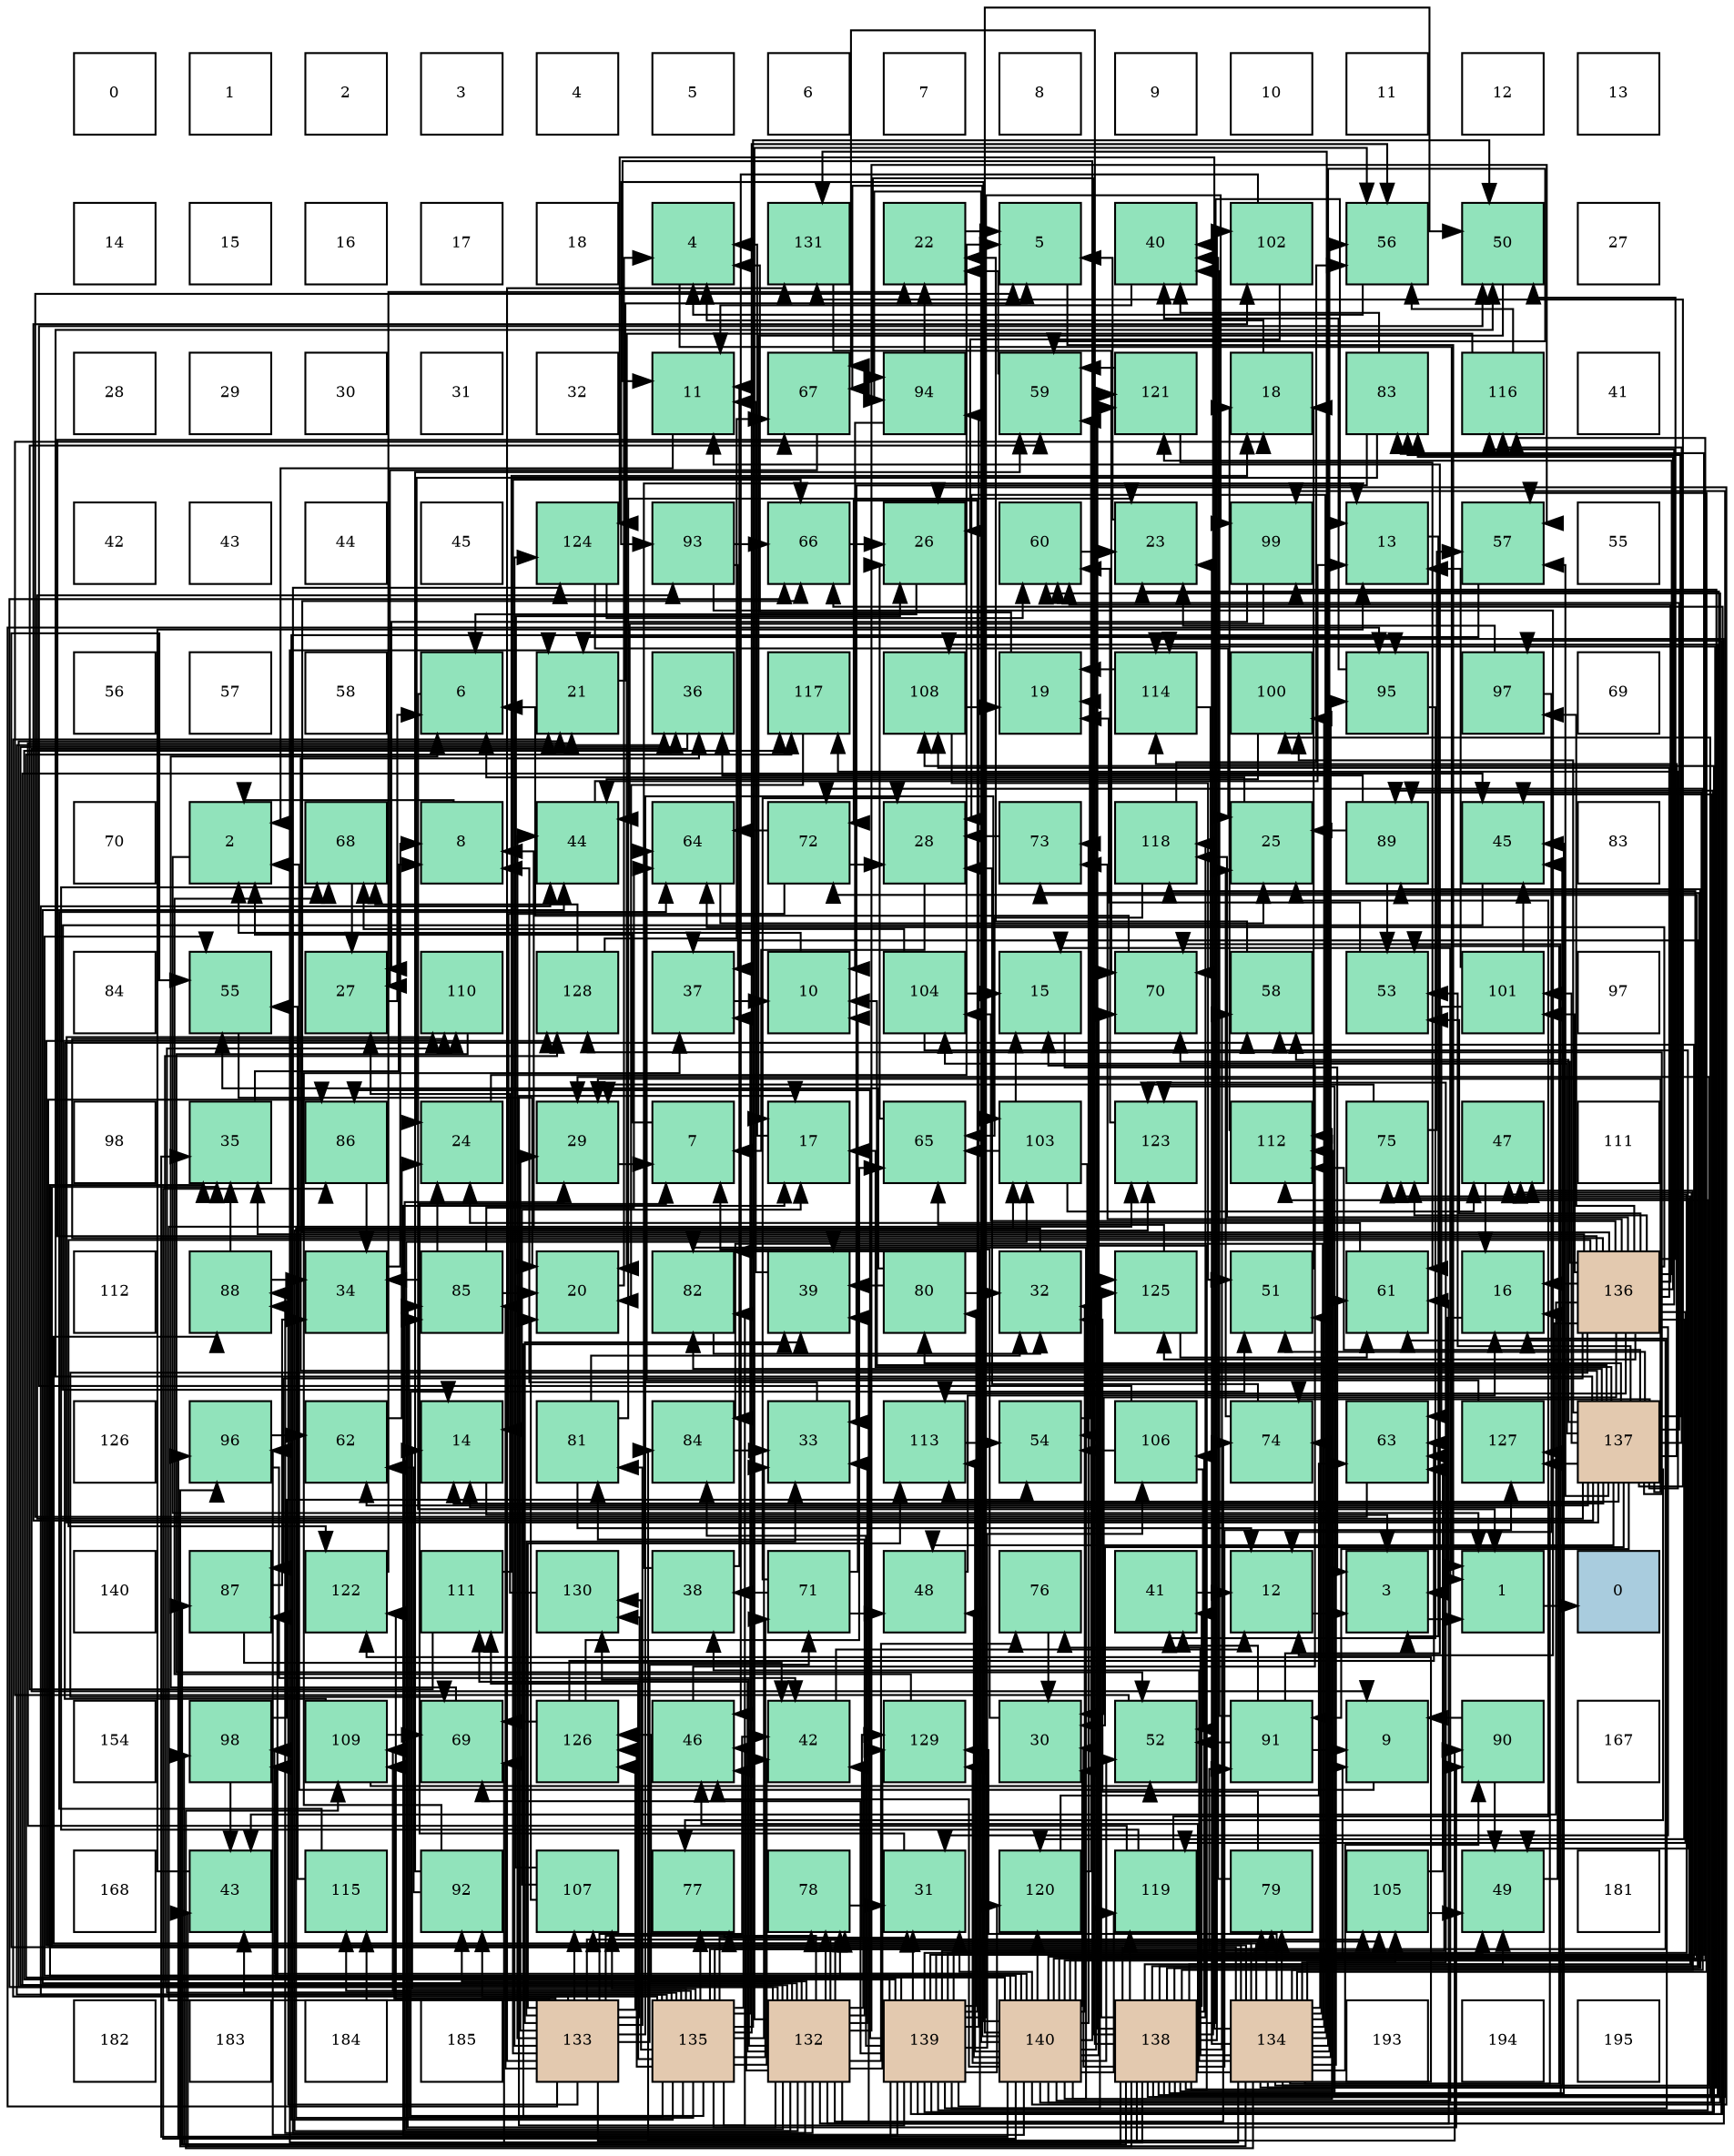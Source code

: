 digraph layout{
 rankdir=TB;
 splines=ortho;
 node [style=filled shape=square fixedsize=true width=0.6];
0[label="0", fontsize=8, fillcolor="#ffffff"];
1[label="1", fontsize=8, fillcolor="#ffffff"];
2[label="2", fontsize=8, fillcolor="#ffffff"];
3[label="3", fontsize=8, fillcolor="#ffffff"];
4[label="4", fontsize=8, fillcolor="#ffffff"];
5[label="5", fontsize=8, fillcolor="#ffffff"];
6[label="6", fontsize=8, fillcolor="#ffffff"];
7[label="7", fontsize=8, fillcolor="#ffffff"];
8[label="8", fontsize=8, fillcolor="#ffffff"];
9[label="9", fontsize=8, fillcolor="#ffffff"];
10[label="10", fontsize=8, fillcolor="#ffffff"];
11[label="11", fontsize=8, fillcolor="#ffffff"];
12[label="12", fontsize=8, fillcolor="#ffffff"];
13[label="13", fontsize=8, fillcolor="#ffffff"];
14[label="14", fontsize=8, fillcolor="#ffffff"];
15[label="15", fontsize=8, fillcolor="#ffffff"];
16[label="16", fontsize=8, fillcolor="#ffffff"];
17[label="17", fontsize=8, fillcolor="#ffffff"];
18[label="18", fontsize=8, fillcolor="#ffffff"];
19[label="4", fontsize=8, fillcolor="#91e3bb"];
20[label="131", fontsize=8, fillcolor="#91e3bb"];
21[label="22", fontsize=8, fillcolor="#91e3bb"];
22[label="5", fontsize=8, fillcolor="#91e3bb"];
23[label="40", fontsize=8, fillcolor="#91e3bb"];
24[label="102", fontsize=8, fillcolor="#91e3bb"];
25[label="56", fontsize=8, fillcolor="#91e3bb"];
26[label="50", fontsize=8, fillcolor="#91e3bb"];
27[label="27", fontsize=8, fillcolor="#ffffff"];
28[label="28", fontsize=8, fillcolor="#ffffff"];
29[label="29", fontsize=8, fillcolor="#ffffff"];
30[label="30", fontsize=8, fillcolor="#ffffff"];
31[label="31", fontsize=8, fillcolor="#ffffff"];
32[label="32", fontsize=8, fillcolor="#ffffff"];
33[label="11", fontsize=8, fillcolor="#91e3bb"];
34[label="67", fontsize=8, fillcolor="#91e3bb"];
35[label="94", fontsize=8, fillcolor="#91e3bb"];
36[label="59", fontsize=8, fillcolor="#91e3bb"];
37[label="121", fontsize=8, fillcolor="#91e3bb"];
38[label="18", fontsize=8, fillcolor="#91e3bb"];
39[label="83", fontsize=8, fillcolor="#91e3bb"];
40[label="116", fontsize=8, fillcolor="#91e3bb"];
41[label="41", fontsize=8, fillcolor="#ffffff"];
42[label="42", fontsize=8, fillcolor="#ffffff"];
43[label="43", fontsize=8, fillcolor="#ffffff"];
44[label="44", fontsize=8, fillcolor="#ffffff"];
45[label="45", fontsize=8, fillcolor="#ffffff"];
46[label="124", fontsize=8, fillcolor="#91e3bb"];
47[label="93", fontsize=8, fillcolor="#91e3bb"];
48[label="66", fontsize=8, fillcolor="#91e3bb"];
49[label="26", fontsize=8, fillcolor="#91e3bb"];
50[label="60", fontsize=8, fillcolor="#91e3bb"];
51[label="23", fontsize=8, fillcolor="#91e3bb"];
52[label="99", fontsize=8, fillcolor="#91e3bb"];
53[label="13", fontsize=8, fillcolor="#91e3bb"];
54[label="57", fontsize=8, fillcolor="#91e3bb"];
55[label="55", fontsize=8, fillcolor="#ffffff"];
56[label="56", fontsize=8, fillcolor="#ffffff"];
57[label="57", fontsize=8, fillcolor="#ffffff"];
58[label="58", fontsize=8, fillcolor="#ffffff"];
59[label="6", fontsize=8, fillcolor="#91e3bb"];
60[label="21", fontsize=8, fillcolor="#91e3bb"];
61[label="36", fontsize=8, fillcolor="#91e3bb"];
62[label="117", fontsize=8, fillcolor="#91e3bb"];
63[label="108", fontsize=8, fillcolor="#91e3bb"];
64[label="19", fontsize=8, fillcolor="#91e3bb"];
65[label="114", fontsize=8, fillcolor="#91e3bb"];
66[label="100", fontsize=8, fillcolor="#91e3bb"];
67[label="95", fontsize=8, fillcolor="#91e3bb"];
68[label="97", fontsize=8, fillcolor="#91e3bb"];
69[label="69", fontsize=8, fillcolor="#ffffff"];
70[label="70", fontsize=8, fillcolor="#ffffff"];
71[label="2", fontsize=8, fillcolor="#91e3bb"];
72[label="68", fontsize=8, fillcolor="#91e3bb"];
73[label="8", fontsize=8, fillcolor="#91e3bb"];
74[label="44", fontsize=8, fillcolor="#91e3bb"];
75[label="64", fontsize=8, fillcolor="#91e3bb"];
76[label="72", fontsize=8, fillcolor="#91e3bb"];
77[label="28", fontsize=8, fillcolor="#91e3bb"];
78[label="73", fontsize=8, fillcolor="#91e3bb"];
79[label="118", fontsize=8, fillcolor="#91e3bb"];
80[label="25", fontsize=8, fillcolor="#91e3bb"];
81[label="89", fontsize=8, fillcolor="#91e3bb"];
82[label="45", fontsize=8, fillcolor="#91e3bb"];
83[label="83", fontsize=8, fillcolor="#ffffff"];
84[label="84", fontsize=8, fillcolor="#ffffff"];
85[label="55", fontsize=8, fillcolor="#91e3bb"];
86[label="27", fontsize=8, fillcolor="#91e3bb"];
87[label="110", fontsize=8, fillcolor="#91e3bb"];
88[label="128", fontsize=8, fillcolor="#91e3bb"];
89[label="37", fontsize=8, fillcolor="#91e3bb"];
90[label="10", fontsize=8, fillcolor="#91e3bb"];
91[label="104", fontsize=8, fillcolor="#91e3bb"];
92[label="15", fontsize=8, fillcolor="#91e3bb"];
93[label="70", fontsize=8, fillcolor="#91e3bb"];
94[label="58", fontsize=8, fillcolor="#91e3bb"];
95[label="53", fontsize=8, fillcolor="#91e3bb"];
96[label="101", fontsize=8, fillcolor="#91e3bb"];
97[label="97", fontsize=8, fillcolor="#ffffff"];
98[label="98", fontsize=8, fillcolor="#ffffff"];
99[label="35", fontsize=8, fillcolor="#91e3bb"];
100[label="86", fontsize=8, fillcolor="#91e3bb"];
101[label="24", fontsize=8, fillcolor="#91e3bb"];
102[label="29", fontsize=8, fillcolor="#91e3bb"];
103[label="7", fontsize=8, fillcolor="#91e3bb"];
104[label="17", fontsize=8, fillcolor="#91e3bb"];
105[label="65", fontsize=8, fillcolor="#91e3bb"];
106[label="103", fontsize=8, fillcolor="#91e3bb"];
107[label="123", fontsize=8, fillcolor="#91e3bb"];
108[label="112", fontsize=8, fillcolor="#91e3bb"];
109[label="75", fontsize=8, fillcolor="#91e3bb"];
110[label="47", fontsize=8, fillcolor="#91e3bb"];
111[label="111", fontsize=8, fillcolor="#ffffff"];
112[label="112", fontsize=8, fillcolor="#ffffff"];
113[label="88", fontsize=8, fillcolor="#91e3bb"];
114[label="34", fontsize=8, fillcolor="#91e3bb"];
115[label="85", fontsize=8, fillcolor="#91e3bb"];
116[label="20", fontsize=8, fillcolor="#91e3bb"];
117[label="82", fontsize=8, fillcolor="#91e3bb"];
118[label="39", fontsize=8, fillcolor="#91e3bb"];
119[label="80", fontsize=8, fillcolor="#91e3bb"];
120[label="32", fontsize=8, fillcolor="#91e3bb"];
121[label="125", fontsize=8, fillcolor="#91e3bb"];
122[label="51", fontsize=8, fillcolor="#91e3bb"];
123[label="61", fontsize=8, fillcolor="#91e3bb"];
124[label="16", fontsize=8, fillcolor="#91e3bb"];
125[label="136", fontsize=8, fillcolor="#e3c9af"];
126[label="126", fontsize=8, fillcolor="#ffffff"];
127[label="96", fontsize=8, fillcolor="#91e3bb"];
128[label="62", fontsize=8, fillcolor="#91e3bb"];
129[label="14", fontsize=8, fillcolor="#91e3bb"];
130[label="81", fontsize=8, fillcolor="#91e3bb"];
131[label="84", fontsize=8, fillcolor="#91e3bb"];
132[label="33", fontsize=8, fillcolor="#91e3bb"];
133[label="113", fontsize=8, fillcolor="#91e3bb"];
134[label="54", fontsize=8, fillcolor="#91e3bb"];
135[label="106", fontsize=8, fillcolor="#91e3bb"];
136[label="74", fontsize=8, fillcolor="#91e3bb"];
137[label="63", fontsize=8, fillcolor="#91e3bb"];
138[label="127", fontsize=8, fillcolor="#91e3bb"];
139[label="137", fontsize=8, fillcolor="#e3c9af"];
140[label="140", fontsize=8, fillcolor="#ffffff"];
141[label="87", fontsize=8, fillcolor="#91e3bb"];
142[label="122", fontsize=8, fillcolor="#91e3bb"];
143[label="111", fontsize=8, fillcolor="#91e3bb"];
144[label="130", fontsize=8, fillcolor="#91e3bb"];
145[label="38", fontsize=8, fillcolor="#91e3bb"];
146[label="71", fontsize=8, fillcolor="#91e3bb"];
147[label="48", fontsize=8, fillcolor="#91e3bb"];
148[label="76", fontsize=8, fillcolor="#91e3bb"];
149[label="41", fontsize=8, fillcolor="#91e3bb"];
150[label="12", fontsize=8, fillcolor="#91e3bb"];
151[label="3", fontsize=8, fillcolor="#91e3bb"];
152[label="1", fontsize=8, fillcolor="#91e3bb"];
153[label="0", fontsize=8, fillcolor="#a9ccde"];
154[label="154", fontsize=8, fillcolor="#ffffff"];
155[label="98", fontsize=8, fillcolor="#91e3bb"];
156[label="109", fontsize=8, fillcolor="#91e3bb"];
157[label="69", fontsize=8, fillcolor="#91e3bb"];
158[label="126", fontsize=8, fillcolor="#91e3bb"];
159[label="46", fontsize=8, fillcolor="#91e3bb"];
160[label="42", fontsize=8, fillcolor="#91e3bb"];
161[label="129", fontsize=8, fillcolor="#91e3bb"];
162[label="30", fontsize=8, fillcolor="#91e3bb"];
163[label="52", fontsize=8, fillcolor="#91e3bb"];
164[label="91", fontsize=8, fillcolor="#91e3bb"];
165[label="9", fontsize=8, fillcolor="#91e3bb"];
166[label="90", fontsize=8, fillcolor="#91e3bb"];
167[label="167", fontsize=8, fillcolor="#ffffff"];
168[label="168", fontsize=8, fillcolor="#ffffff"];
169[label="43", fontsize=8, fillcolor="#91e3bb"];
170[label="115", fontsize=8, fillcolor="#91e3bb"];
171[label="92", fontsize=8, fillcolor="#91e3bb"];
172[label="107", fontsize=8, fillcolor="#91e3bb"];
173[label="77", fontsize=8, fillcolor="#91e3bb"];
174[label="78", fontsize=8, fillcolor="#91e3bb"];
175[label="31", fontsize=8, fillcolor="#91e3bb"];
176[label="120", fontsize=8, fillcolor="#91e3bb"];
177[label="119", fontsize=8, fillcolor="#91e3bb"];
178[label="79", fontsize=8, fillcolor="#91e3bb"];
179[label="105", fontsize=8, fillcolor="#91e3bb"];
180[label="49", fontsize=8, fillcolor="#91e3bb"];
181[label="181", fontsize=8, fillcolor="#ffffff"];
182[label="182", fontsize=8, fillcolor="#ffffff"];
183[label="183", fontsize=8, fillcolor="#ffffff"];
184[label="184", fontsize=8, fillcolor="#ffffff"];
185[label="185", fontsize=8, fillcolor="#ffffff"];
186[label="133", fontsize=8, fillcolor="#e3c9af"];
187[label="135", fontsize=8, fillcolor="#e3c9af"];
188[label="132", fontsize=8, fillcolor="#e3c9af"];
189[label="139", fontsize=8, fillcolor="#e3c9af"];
190[label="140", fontsize=8, fillcolor="#e3c9af"];
191[label="138", fontsize=8, fillcolor="#e3c9af"];
192[label="134", fontsize=8, fillcolor="#e3c9af"];
193[label="193", fontsize=8, fillcolor="#ffffff"];
194[label="194", fontsize=8, fillcolor="#ffffff"];
195[label="195", fontsize=8, fillcolor="#ffffff"];
edge [constraint=false, style=vis];152 -> 153;
71 -> 152;
151 -> 152;
19 -> 152;
22 -> 152;
59 -> 152;
103 -> 71;
73 -> 71;
165 -> 71;
90 -> 71;
33 -> 71;
150 -> 151;
53 -> 151;
129 -> 151;
92 -> 151;
124 -> 151;
104 -> 19;
38 -> 19;
64 -> 19;
116 -> 19;
60 -> 22;
21 -> 22;
51 -> 22;
101 -> 22;
80 -> 59;
49 -> 59;
86 -> 59;
77 -> 103;
102 -> 103;
162 -> 103;
175 -> 103;
120 -> 73;
132 -> 73;
114 -> 73;
99 -> 73;
61 -> 165;
89 -> 90;
145 -> 33;
145 -> 53;
118 -> 33;
23 -> 33;
149 -> 150;
160 -> 150;
169 -> 53;
74 -> 53;
82 -> 129;
159 -> 92;
110 -> 124;
147 -> 124;
180 -> 124;
26 -> 104;
122 -> 38;
163 -> 38;
95 -> 64;
134 -> 64;
85 -> 116;
25 -> 19;
54 -> 60;
94 -> 21;
36 -> 21;
50 -> 51;
123 -> 101;
128 -> 101;
137 -> 22;
75 -> 80;
105 -> 49;
48 -> 49;
34 -> 86;
72 -> 86;
157 -> 59;
93 -> 59;
146 -> 90;
146 -> 77;
146 -> 145;
146 -> 147;
76 -> 129;
76 -> 77;
76 -> 75;
78 -> 77;
136 -> 80;
136 -> 77;
109 -> 102;
109 -> 54;
148 -> 162;
173 -> 175;
174 -> 175;
178 -> 120;
178 -> 23;
119 -> 120;
119 -> 118;
119 -> 85;
130 -> 150;
130 -> 51;
130 -> 120;
117 -> 120;
39 -> 101;
39 -> 132;
39 -> 23;
131 -> 132;
115 -> 116;
115 -> 101;
115 -> 114;
115 -> 75;
100 -> 114;
141 -> 114;
141 -> 160;
113 -> 114;
113 -> 99;
81 -> 80;
81 -> 61;
81 -> 95;
166 -> 165;
166 -> 180;
164 -> 165;
164 -> 33;
164 -> 23;
164 -> 149;
164 -> 163;
171 -> 89;
171 -> 36;
171 -> 128;
47 -> 150;
47 -> 89;
47 -> 48;
35 -> 90;
35 -> 21;
67 -> 23;
67 -> 149;
127 -> 160;
127 -> 128;
68 -> 150;
68 -> 51;
155 -> 169;
155 -> 134;
52 -> 86;
52 -> 74;
66 -> 74;
96 -> 53;
96 -> 82;
96 -> 137;
24 -> 49;
24 -> 159;
106 -> 92;
106 -> 110;
106 -> 134;
106 -> 105;
91 -> 92;
91 -> 180;
91 -> 72;
179 -> 180;
179 -> 137;
135 -> 26;
135 -> 163;
135 -> 134;
172 -> 104;
172 -> 116;
172 -> 49;
63 -> 64;
63 -> 122;
156 -> 163;
156 -> 94;
156 -> 157;
87 -> 163;
143 -> 38;
143 -> 36;
108 -> 38;
133 -> 134;
65 -> 64;
65 -> 93;
170 -> 85;
170 -> 75;
40 -> 116;
40 -> 25;
62 -> 116;
79 -> 25;
79 -> 105;
177 -> 60;
177 -> 80;
177 -> 72;
176 -> 36;
176 -> 137;
37 -> 36;
37 -> 123;
142 -> 21;
107 -> 50;
46 -> 80;
46 -> 50;
121 -> 123;
121 -> 105;
158 -> 137;
158 -> 105;
158 -> 157;
138 -> 75;
88 -> 34;
88 -> 72;
161 -> 72;
144 -> 86;
20 -> 93;
188 -> 60;
188 -> 102;
188 -> 132;
188 -> 61;
188 -> 118;
188 -> 160;
188 -> 74;
188 -> 82;
188 -> 159;
188 -> 25;
188 -> 54;
188 -> 123;
188 -> 48;
188 -> 136;
188 -> 148;
188 -> 173;
188 -> 174;
188 -> 178;
188 -> 130;
188 -> 115;
188 -> 113;
188 -> 171;
188 -> 106;
188 -> 179;
188 -> 143;
188 -> 65;
188 -> 107;
188 -> 46;
188 -> 158;
188 -> 88;
188 -> 161;
188 -> 144;
186 -> 102;
186 -> 132;
186 -> 118;
186 -> 160;
186 -> 74;
186 -> 48;
186 -> 146;
186 -> 174;
186 -> 130;
186 -> 115;
186 -> 113;
186 -> 166;
186 -> 171;
186 -> 67;
186 -> 106;
186 -> 179;
186 -> 172;
186 -> 156;
186 -> 133;
186 -> 170;
186 -> 142;
186 -> 107;
186 -> 46;
186 -> 158;
186 -> 144;
186 -> 20;
192 -> 129;
192 -> 60;
192 -> 51;
192 -> 77;
192 -> 102;
192 -> 145;
192 -> 169;
192 -> 82;
192 -> 159;
192 -> 110;
192 -> 122;
192 -> 95;
192 -> 85;
192 -> 25;
192 -> 54;
192 -> 36;
192 -> 123;
192 -> 136;
192 -> 148;
192 -> 174;
192 -> 178;
192 -> 131;
192 -> 100;
192 -> 113;
192 -> 166;
192 -> 67;
192 -> 52;
192 -> 66;
192 -> 179;
192 -> 172;
192 -> 156;
192 -> 65;
192 -> 142;
192 -> 107;
192 -> 46;
192 -> 88;
192 -> 161;
192 -> 20;
187 -> 129;
187 -> 60;
187 -> 132;
187 -> 61;
187 -> 89;
187 -> 118;
187 -> 160;
187 -> 169;
187 -> 74;
187 -> 159;
187 -> 26;
187 -> 122;
187 -> 25;
187 -> 123;
187 -> 146;
187 -> 173;
187 -> 178;
187 -> 117;
187 -> 115;
187 -> 166;
187 -> 67;
187 -> 106;
187 -> 172;
187 -> 156;
187 -> 87;
187 -> 143;
187 -> 170;
187 -> 158;
187 -> 161;
187 -> 144;
125 -> 124;
125 -> 162;
125 -> 175;
125 -> 99;
125 -> 169;
125 -> 26;
125 -> 95;
125 -> 50;
125 -> 75;
125 -> 48;
125 -> 34;
125 -> 157;
125 -> 93;
125 -> 78;
125 -> 109;
125 -> 39;
125 -> 141;
125 -> 68;
125 -> 96;
125 -> 91;
125 -> 63;
125 -> 87;
125 -> 133;
125 -> 40;
125 -> 79;
125 -> 177;
125 -> 176;
125 -> 37;
125 -> 142;
125 -> 121;
125 -> 138;
139 -> 90;
139 -> 129;
139 -> 104;
139 -> 102;
139 -> 162;
139 -> 61;
139 -> 147;
139 -> 26;
139 -> 122;
139 -> 95;
139 -> 54;
139 -> 94;
139 -> 50;
139 -> 128;
139 -> 136;
139 -> 173;
139 -> 119;
139 -> 117;
139 -> 39;
139 -> 164;
139 -> 47;
139 -> 66;
139 -> 96;
139 -> 24;
139 -> 91;
139 -> 87;
139 -> 108;
139 -> 133;
139 -> 65;
139 -> 40;
139 -> 62;
139 -> 138;
139 -> 88;
139 -> 20;
191 -> 53;
191 -> 51;
191 -> 162;
191 -> 99;
191 -> 89;
191 -> 118;
191 -> 23;
191 -> 149;
191 -> 82;
191 -> 110;
191 -> 180;
191 -> 94;
191 -> 34;
191 -> 157;
191 -> 93;
191 -> 76;
191 -> 78;
191 -> 109;
191 -> 131;
191 -> 141;
191 -> 81;
191 -> 35;
191 -> 127;
191 -> 155;
191 -> 52;
191 -> 66;
191 -> 24;
191 -> 135;
191 -> 63;
191 -> 108;
191 -> 79;
191 -> 177;
191 -> 37;
191 -> 107;
191 -> 121;
191 -> 138;
189 -> 124;
189 -> 104;
189 -> 175;
189 -> 99;
189 -> 110;
189 -> 180;
189 -> 137;
189 -> 48;
189 -> 157;
189 -> 76;
189 -> 119;
189 -> 117;
189 -> 39;
189 -> 131;
189 -> 100;
189 -> 141;
189 -> 81;
189 -> 164;
189 -> 35;
189 -> 127;
189 -> 68;
189 -> 155;
189 -> 52;
189 -> 135;
189 -> 63;
189 -> 108;
189 -> 62;
189 -> 79;
189 -> 176;
189 -> 121;
190 -> 165;
190 -> 33;
190 -> 92;
190 -> 104;
190 -> 49;
190 -> 162;
190 -> 175;
190 -> 120;
190 -> 99;
190 -> 82;
190 -> 159;
190 -> 147;
190 -> 26;
190 -> 163;
190 -> 85;
190 -> 94;
190 -> 50;
190 -> 34;
190 -> 93;
190 -> 76;
190 -> 78;
190 -> 109;
190 -> 174;
190 -> 117;
190 -> 100;
190 -> 81;
190 -> 47;
190 -> 35;
190 -> 127;
190 -> 155;
190 -> 108;
190 -> 133;
190 -> 40;
190 -> 62;
190 -> 177;
190 -> 176;
190 -> 37;
190 -> 161;
edge [constraint=true, style=invis];
0 -> 14 -> 28 -> 42 -> 56 -> 70 -> 84 -> 98 -> 112 -> 126 -> 140 -> 154 -> 168 -> 182;
1 -> 15 -> 29 -> 43 -> 57 -> 71 -> 85 -> 99 -> 113 -> 127 -> 141 -> 155 -> 169 -> 183;
2 -> 16 -> 30 -> 44 -> 58 -> 72 -> 86 -> 100 -> 114 -> 128 -> 142 -> 156 -> 170 -> 184;
3 -> 17 -> 31 -> 45 -> 59 -> 73 -> 87 -> 101 -> 115 -> 129 -> 143 -> 157 -> 171 -> 185;
4 -> 18 -> 32 -> 46 -> 60 -> 74 -> 88 -> 102 -> 116 -> 130 -> 144 -> 158 -> 172 -> 186;
5 -> 19 -> 33 -> 47 -> 61 -> 75 -> 89 -> 103 -> 117 -> 131 -> 145 -> 159 -> 173 -> 187;
6 -> 20 -> 34 -> 48 -> 62 -> 76 -> 90 -> 104 -> 118 -> 132 -> 146 -> 160 -> 174 -> 188;
7 -> 21 -> 35 -> 49 -> 63 -> 77 -> 91 -> 105 -> 119 -> 133 -> 147 -> 161 -> 175 -> 189;
8 -> 22 -> 36 -> 50 -> 64 -> 78 -> 92 -> 106 -> 120 -> 134 -> 148 -> 162 -> 176 -> 190;
9 -> 23 -> 37 -> 51 -> 65 -> 79 -> 93 -> 107 -> 121 -> 135 -> 149 -> 163 -> 177 -> 191;
10 -> 24 -> 38 -> 52 -> 66 -> 80 -> 94 -> 108 -> 122 -> 136 -> 150 -> 164 -> 178 -> 192;
11 -> 25 -> 39 -> 53 -> 67 -> 81 -> 95 -> 109 -> 123 -> 137 -> 151 -> 165 -> 179 -> 193;
12 -> 26 -> 40 -> 54 -> 68 -> 82 -> 96 -> 110 -> 124 -> 138 -> 152 -> 166 -> 180 -> 194;
13 -> 27 -> 41 -> 55 -> 69 -> 83 -> 97 -> 111 -> 125 -> 139 -> 153 -> 167 -> 181 -> 195;
rank = same {0 -> 1 -> 2 -> 3 -> 4 -> 5 -> 6 -> 7 -> 8 -> 9 -> 10 -> 11 -> 12 -> 13};
rank = same {14 -> 15 -> 16 -> 17 -> 18 -> 19 -> 20 -> 21 -> 22 -> 23 -> 24 -> 25 -> 26 -> 27};
rank = same {28 -> 29 -> 30 -> 31 -> 32 -> 33 -> 34 -> 35 -> 36 -> 37 -> 38 -> 39 -> 40 -> 41};
rank = same {42 -> 43 -> 44 -> 45 -> 46 -> 47 -> 48 -> 49 -> 50 -> 51 -> 52 -> 53 -> 54 -> 55};
rank = same {56 -> 57 -> 58 -> 59 -> 60 -> 61 -> 62 -> 63 -> 64 -> 65 -> 66 -> 67 -> 68 -> 69};
rank = same {70 -> 71 -> 72 -> 73 -> 74 -> 75 -> 76 -> 77 -> 78 -> 79 -> 80 -> 81 -> 82 -> 83};
rank = same {84 -> 85 -> 86 -> 87 -> 88 -> 89 -> 90 -> 91 -> 92 -> 93 -> 94 -> 95 -> 96 -> 97};
rank = same {98 -> 99 -> 100 -> 101 -> 102 -> 103 -> 104 -> 105 -> 106 -> 107 -> 108 -> 109 -> 110 -> 111};
rank = same {112 -> 113 -> 114 -> 115 -> 116 -> 117 -> 118 -> 119 -> 120 -> 121 -> 122 -> 123 -> 124 -> 125};
rank = same {126 -> 127 -> 128 -> 129 -> 130 -> 131 -> 132 -> 133 -> 134 -> 135 -> 136 -> 137 -> 138 -> 139};
rank = same {140 -> 141 -> 142 -> 143 -> 144 -> 145 -> 146 -> 147 -> 148 -> 149 -> 150 -> 151 -> 152 -> 153};
rank = same {154 -> 155 -> 156 -> 157 -> 158 -> 159 -> 160 -> 161 -> 162 -> 163 -> 164 -> 165 -> 166 -> 167};
rank = same {168 -> 169 -> 170 -> 171 -> 172 -> 173 -> 174 -> 175 -> 176 -> 177 -> 178 -> 179 -> 180 -> 181};
rank = same {182 -> 183 -> 184 -> 185 -> 186 -> 187 -> 188 -> 189 -> 190 -> 191 -> 192 -> 193 -> 194 -> 195};
}